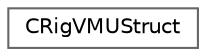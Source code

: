digraph "Graphical Class Hierarchy"
{
 // INTERACTIVE_SVG=YES
 // LATEX_PDF_SIZE
  bgcolor="transparent";
  edge [fontname=Helvetica,fontsize=10,labelfontname=Helvetica,labelfontsize=10];
  node [fontname=Helvetica,fontsize=10,shape=box,height=0.2,width=0.4];
  rankdir="LR";
  Node0 [id="Node000000",label="CRigVMUStruct",height=0.2,width=0.4,color="grey40", fillcolor="white", style="filled",URL="$d2/d80/structCRigVMUStruct.html",tooltip=" "];
}
